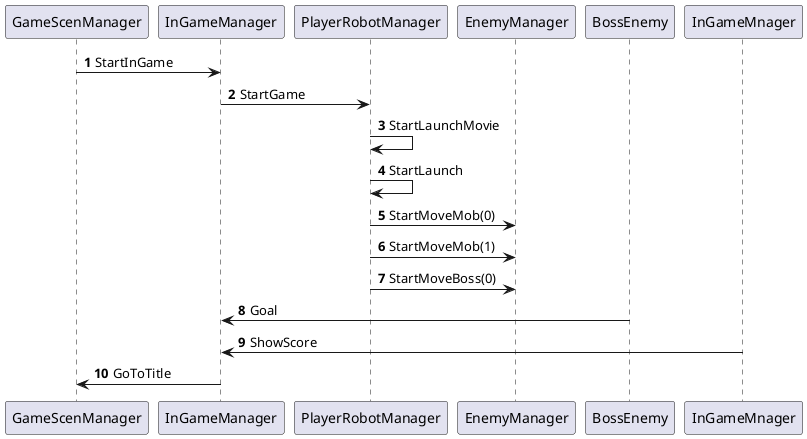 ﻿@startuml

autonumber

GameScenManager -> InGameManager : StartInGame
InGameManager -> PlayerRobotManager : StartGame
PlayerRobotManager -> PlayerRobotManager : StartLaunchMovie
PlayerRobotManager -> PlayerRobotManager : StartLaunch
PlayerRobotManager -> EnemyManager : StartMoveMob(0)
PlayerRobotManager -> EnemyManager : StartMoveMob(1)
PlayerRobotManager -> EnemyManager : StartMoveBoss(0)
BossEnemy -> InGameManager : Goal
InGameMnager -> InGameManager : ShowScore
InGameManager -> GameScenManager : GoToTitle

@enduml